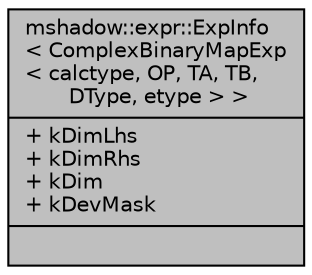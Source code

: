 digraph "mshadow::expr::ExpInfo&lt; ComplexBinaryMapExp&lt; calctype, OP, TA, TB, DType, etype &gt; &gt;"
{
 // LATEX_PDF_SIZE
  edge [fontname="Helvetica",fontsize="10",labelfontname="Helvetica",labelfontsize="10"];
  node [fontname="Helvetica",fontsize="10",shape=record];
  Node1 [label="{mshadow::expr::ExpInfo\l\< ComplexBinaryMapExp\l\< calctype, OP, TA, TB,\l DType, etype \> \>\n|+ kDimLhs\l+ kDimRhs\l+ kDim\l+ kDevMask\l|}",height=0.2,width=0.4,color="black", fillcolor="grey75", style="filled", fontcolor="black",tooltip=" "];
}
